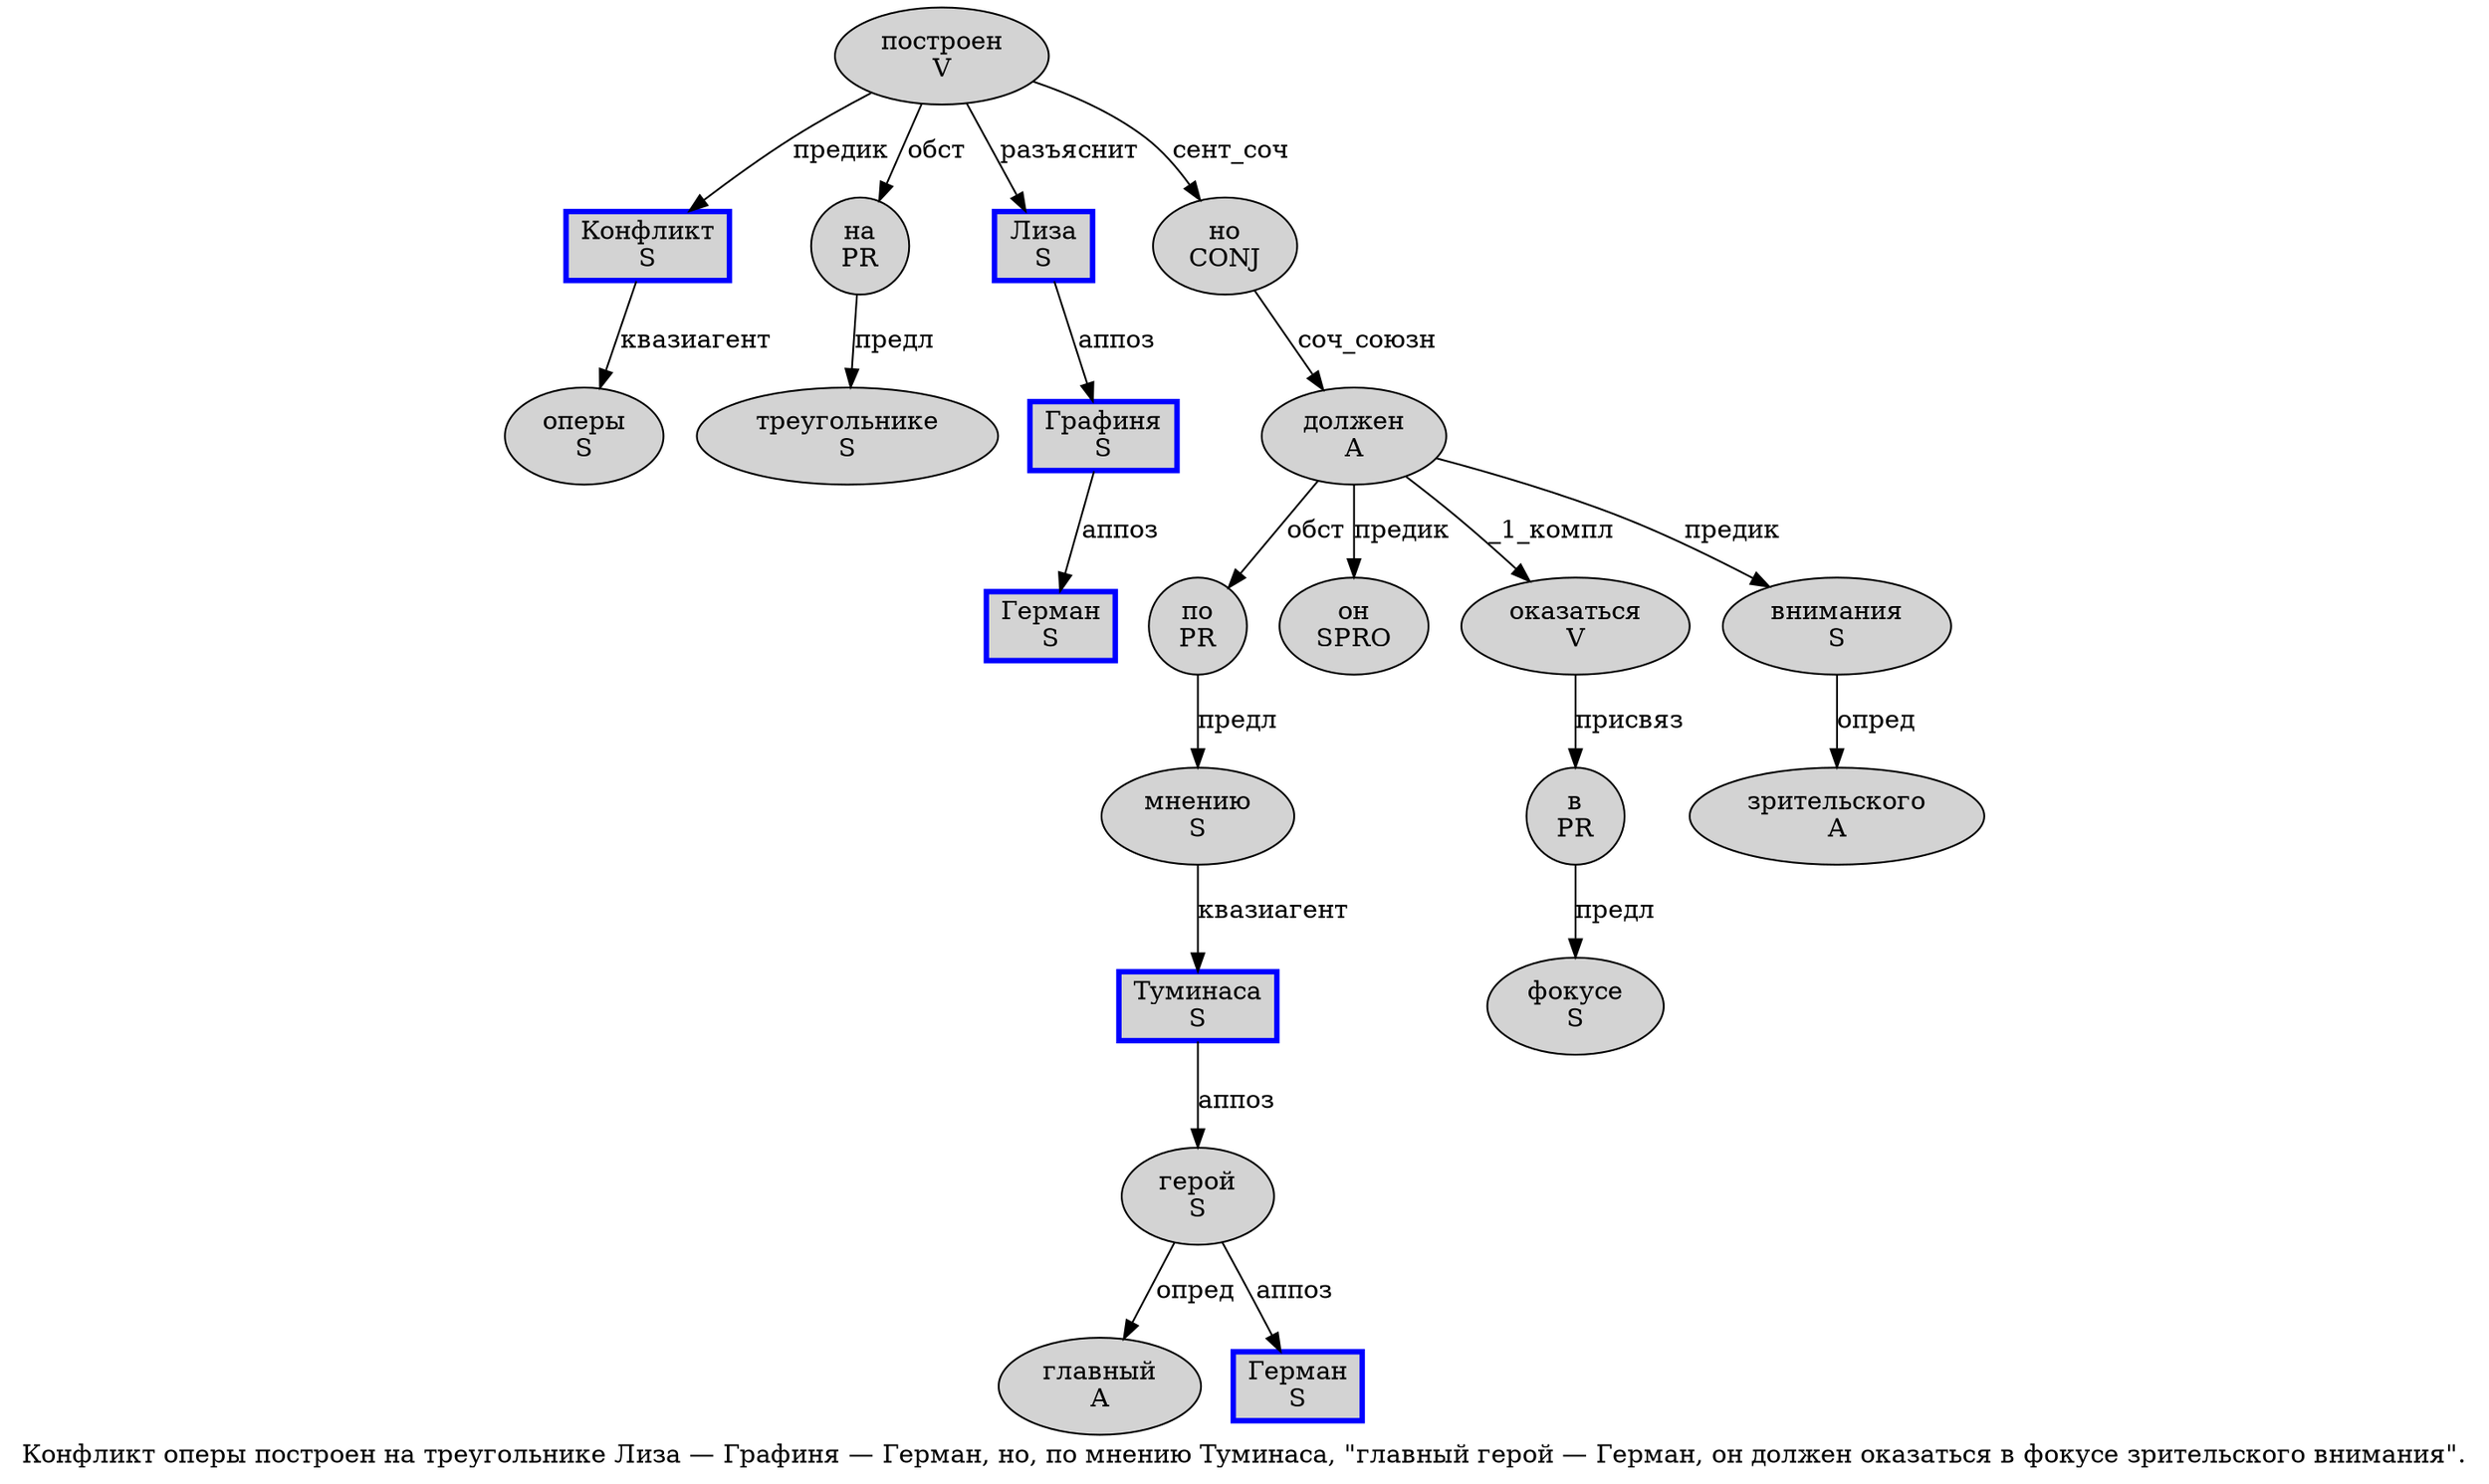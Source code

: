 digraph SENTENCE_846 {
	graph [label="Конфликт оперы построен на треугольнике Лиза — Графиня — Герман, но, по мнению Туминаса, \"главный герой — Герман, он должен оказаться в фокусе зрительского внимания\"."]
	node [style=filled]
		0 [label="Конфликт
S" color=blue fillcolor=lightgray penwidth=3 shape=box]
		1 [label="оперы
S" color="" fillcolor=lightgray penwidth=1 shape=ellipse]
		2 [label="построен
V" color="" fillcolor=lightgray penwidth=1 shape=ellipse]
		3 [label="на
PR" color="" fillcolor=lightgray penwidth=1 shape=ellipse]
		4 [label="треугольнике
S" color="" fillcolor=lightgray penwidth=1 shape=ellipse]
		5 [label="Лиза
S" color=blue fillcolor=lightgray penwidth=3 shape=box]
		7 [label="Графиня
S" color=blue fillcolor=lightgray penwidth=3 shape=box]
		9 [label="Герман
S" color=blue fillcolor=lightgray penwidth=3 shape=box]
		11 [label="но
CONJ" color="" fillcolor=lightgray penwidth=1 shape=ellipse]
		13 [label="по
PR" color="" fillcolor=lightgray penwidth=1 shape=ellipse]
		14 [label="мнению
S" color="" fillcolor=lightgray penwidth=1 shape=ellipse]
		15 [label="Туминаса
S" color=blue fillcolor=lightgray penwidth=3 shape=box]
		18 [label="главный
A" color="" fillcolor=lightgray penwidth=1 shape=ellipse]
		19 [label="герой
S" color="" fillcolor=lightgray penwidth=1 shape=ellipse]
		21 [label="Герман
S" color=blue fillcolor=lightgray penwidth=3 shape=box]
		23 [label="он
SPRO" color="" fillcolor=lightgray penwidth=1 shape=ellipse]
		24 [label="должен
A" color="" fillcolor=lightgray penwidth=1 shape=ellipse]
		25 [label="оказаться
V" color="" fillcolor=lightgray penwidth=1 shape=ellipse]
		26 [label="в
PR" color="" fillcolor=lightgray penwidth=1 shape=ellipse]
		27 [label="фокусе
S" color="" fillcolor=lightgray penwidth=1 shape=ellipse]
		28 [label="зрительского
A" color="" fillcolor=lightgray penwidth=1 shape=ellipse]
		29 [label="внимания
S" color="" fillcolor=lightgray penwidth=1 shape=ellipse]
			13 -> 14 [label="предл"]
			5 -> 7 [label="аппоз"]
			14 -> 15 [label="квазиагент"]
			19 -> 18 [label="опред"]
			19 -> 21 [label="аппоз"]
			11 -> 24 [label="соч_союзн"]
			2 -> 0 [label="предик"]
			2 -> 3 [label="обст"]
			2 -> 5 [label="разъяснит"]
			2 -> 11 [label="сент_соч"]
			3 -> 4 [label="предл"]
			15 -> 19 [label="аппоз"]
			25 -> 26 [label="присвяз"]
			24 -> 13 [label="обст"]
			24 -> 23 [label="предик"]
			24 -> 25 [label="_1_компл"]
			24 -> 29 [label="предик"]
			29 -> 28 [label="опред"]
			7 -> 9 [label="аппоз"]
			0 -> 1 [label="квазиагент"]
			26 -> 27 [label="предл"]
}